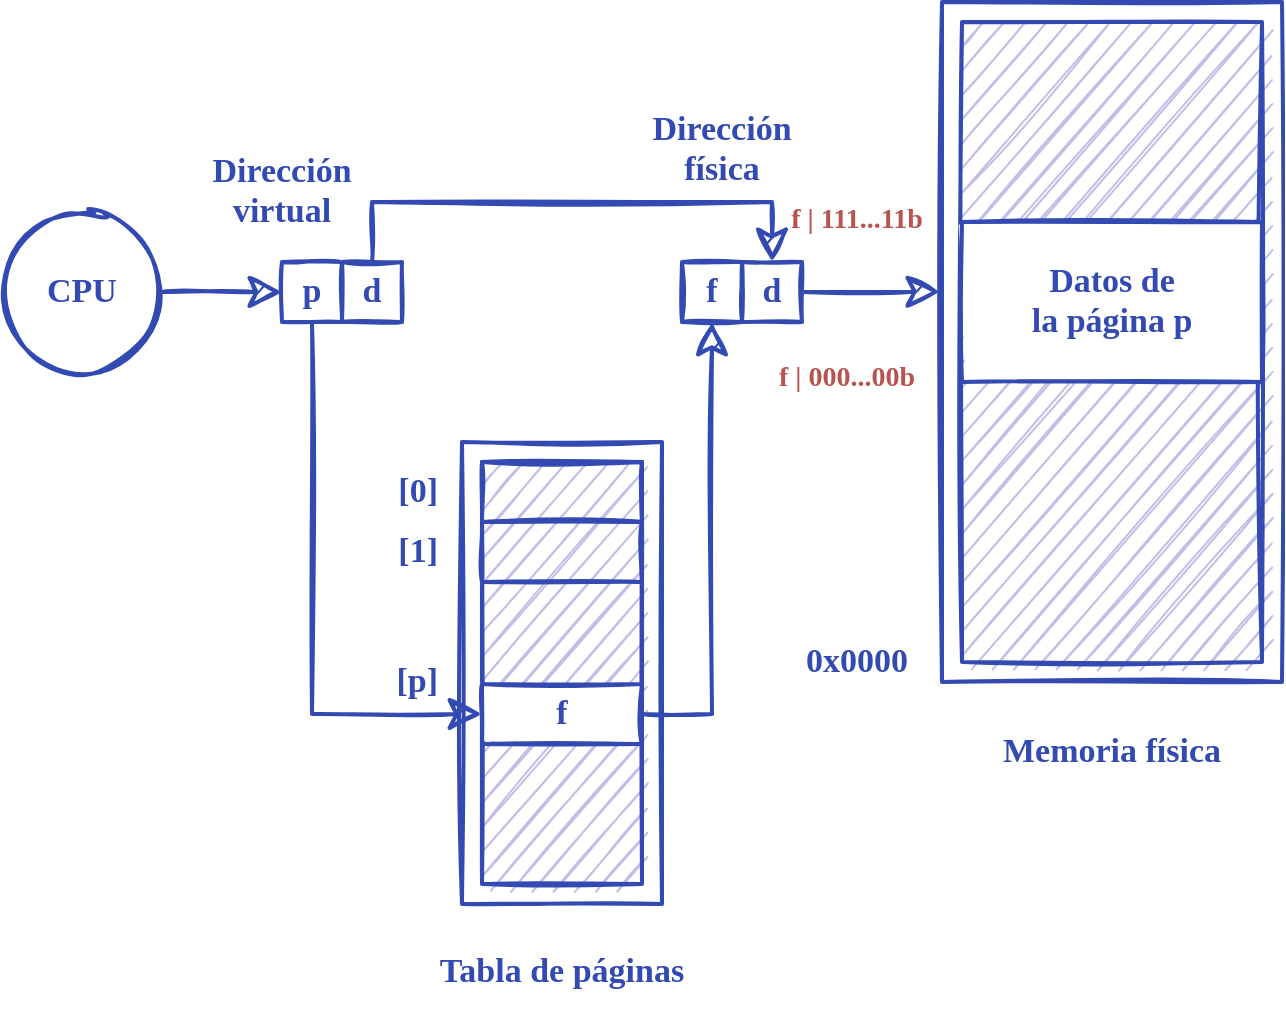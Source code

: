<mxfile version="15.1.4" type="google"><diagram id="akEowiJKr_ScigKzrRVM" name="Page-1"><mxGraphModel dx="1189" dy="1152" grid="1" gridSize="10" guides="1" tooltips="1" connect="1" arrows="1" fold="1" page="1" pageScale="1" pageWidth="689" pageHeight="517" math="0" shadow="0"><root><mxCell id="0"/><mxCell id="1" parent="0"/><mxCell id="x2d5_n1oX765ovMaB82s-8" value="" style="rounded=0;shadow=0;sketch=1;strokeWidth=2;fillColor=none;fontFamily=Ink Free;fontSize=17;spacing=20;strokeColor=#324AB2;fontColor=#324AB2;fontSource=https%3A%2F%2Full-esit-sistemas-operativos.github.io%2Fssoo-apuntes%2Ffonts%2FInkFree.woff;fontStyle=1;spacingBottom=5;" parent="1" vertex="1"><mxGeometry x="510" y="10" width="170" height="340" as="geometry"/></mxCell><mxCell id="hYTG4YRdWN2r9UVZN7M6-2" value="" style="rounded=0;shadow=0;sketch=1;strokeWidth=2;fontFamily=Ink Free;fontSize=17;spacing=20;strokeColor=#324AB2;fontColor=#324AB2;fillColor=#C2BEE6;fontSource=https%3A%2F%2Full-esit-sistemas-operativos.github.io%2Fssoo-apuntes%2Ffonts%2FInkFree.woff;fontStyle=1;spacingBottom=5;" parent="1" vertex="1"><mxGeometry x="520" y="20" width="150" height="320" as="geometry"/></mxCell><mxCell id="x2d5_n1oX765ovMaB82s-4" value="Datos de&#10;la página p" style="rounded=0;shadow=0;sketch=1;strokeWidth=2;fontFamily=Ink Free;fontSize=17;spacing=20;fontSource=https%3A%2F%2Full-esit-sistemas-operativos.github.io%2Fssoo-apuntes%2Ffonts%2FInkFree.woff;strokeColor=#324AB2;fontColor=#324AB2;fontStyle=1;spacingBottom=5;" parent="1" vertex="1"><mxGeometry x="520" y="120" width="150" height="80" as="geometry"/></mxCell><mxCell id="x2d5_n1oX765ovMaB82s-49" value="0x0000" style="text;strokeColor=none;fillColor=none;align=right;verticalAlign=middle;rounded=0;shadow=0;sketch=1;fontFamily=Ink Free;fontSize=17;fontStyle=1;spacingRight=10;fontColor=#324AB2;fontSource=https%3A%2F%2Full-esit-sistemas-operativos.github.io%2Fssoo-apuntes%2Ffonts%2FInkFree.woff;spacingBottom=5;" parent="1" vertex="1"><mxGeometry x="430" y="330" width="75" height="20" as="geometry"/></mxCell><mxCell id="ARTtukuI7wzkcj6tf7kY-8" value="Memoria física" style="text;align=center;verticalAlign=middle;rounded=0;shadow=0;sketch=1;fontFamily=Ink Free;fontSize=17;fontStyle=1;flipV=0;flipH=1;fontSource=https%3A%2F%2Full-esit-sistemas-operativos.github.io%2Fssoo-apuntes%2Ffonts%2FInkFree.woff;spacingBottom=5;fontColor=#324AB2;" parent="1" vertex="1"><mxGeometry x="520" y="360" width="150" height="50" as="geometry"/></mxCell><mxCell id="ARTtukuI7wzkcj6tf7kY-9" value="" style="rounded=0;shadow=0;sketch=1;strokeWidth=2;fillColor=none;fontFamily=Ink Free;fontSize=17;spacing=20;strokeColor=#324AB2;fontColor=#324AB2;fontSource=https%3A%2F%2Full-esit-sistemas-operativos.github.io%2Fssoo-apuntes%2Ffonts%2FInkFree.woff;fontStyle=1;spacingBottom=5;" parent="1" vertex="1"><mxGeometry x="270" y="230" width="100" height="231" as="geometry"/></mxCell><mxCell id="ARTtukuI7wzkcj6tf7kY-11" value="" style="rounded=0;shadow=0;sketch=1;strokeWidth=2;fontFamily=Ink Free;fontSize=17;spacing=20;strokeColor=#324AB2;fontColor=#324AB2;fillColor=#C2BEE6;fontSource=https%3A%2F%2Full-esit-sistemas-operativos.github.io%2Fssoo-apuntes%2Ffonts%2FInkFree.woff;fontStyle=1;spacingBottom=5;" parent="1" vertex="1"><mxGeometry x="280" y="240" width="80" height="211" as="geometry"/></mxCell><mxCell id="ARTtukuI7wzkcj6tf7kY-12" value="f" style="rounded=0;shadow=0;sketch=1;strokeWidth=2;fontFamily=Ink Free;fontSize=17;spacing=20;fontSource=https%3A%2F%2Full-esit-sistemas-operativos.github.io%2Fssoo-apuntes%2Ffonts%2FInkFree.woff;strokeColor=#324AB2;fontColor=#324AB2;fontStyle=1;spacingBottom=5;" parent="1" vertex="1"><mxGeometry x="280" y="351" width="80" height="30" as="geometry"/></mxCell><mxCell id="ARTtukuI7wzkcj6tf7kY-15" value="Tabla de páginas" style="text;align=center;verticalAlign=middle;rounded=0;shadow=0;sketch=1;fontFamily=Ink Free;fontSize=17;fontStyle=1;flipV=0;flipH=1;fontSource=https%3A%2F%2Full-esit-sistemas-operativos.github.io%2Fssoo-apuntes%2Ffonts%2FInkFree.woff;spacingBottom=5;fontColor=#324AB2;" parent="1" vertex="1"><mxGeometry x="240" y="470" width="160" height="50" as="geometry"/></mxCell><mxCell id="5JaIpA1WPGyp3wqkiOhX-1" value="" style="endArrow=classic;strokeWidth=2;fontFamily=Ink Free;fontSize=17;sketch=1;endSize=12;rounded=0;endFill=1;startSize=12;startArrow=none;startFill=0;strokeColor=#324AB2;fontColor=#324AB2;fontSource=https%3A%2F%2Full-esit-sistemas-operativos.github.io%2Fssoo-apuntes%2Ffonts%2FInkFree.woff;fontStyle=1;spacingBottom=5;exitX=0.5;exitY=0;exitDx=0;exitDy=0;entryX=0.5;entryY=0;entryDx=0;entryDy=0;" edge="1" parent="1" source="5JaIpA1WPGyp3wqkiOhX-10" target="ARTtukuI7wzkcj6tf7kY-7"><mxGeometry width="50" height="50" relative="1" as="geometry"><mxPoint x="160" y="48" as="sourcePoint"/><mxPoint x="450" y="90" as="targetPoint"/><Array as="points"><mxPoint x="225" y="110"/><mxPoint x="425" y="110"/></Array></mxGeometry></mxCell><mxCell id="5JaIpA1WPGyp3wqkiOhX-5" value="f | 000...00b" style="text;align=center;verticalAlign=middle;rounded=0;shadow=0;sketch=1;fontFamily=Ink Free;fontSize=14;fontStyle=1;flipV=0;flipH=1;fontSource=https%3A%2F%2Full-esit-sistemas-operativos.github.io%2Fssoo-apuntes%2Ffonts%2FInkFree.woff;spacingBottom=5;fontColor=#B85450;" vertex="1" parent="1"><mxGeometry x="420" y="188" width="85" height="21" as="geometry"/></mxCell><mxCell id="5JaIpA1WPGyp3wqkiOhX-6" value="" style="endArrow=classic;strokeWidth=2;fontFamily=Ink Free;fontSize=17;sketch=1;endSize=12;rounded=0;endFill=1;startSize=12;startArrow=none;startFill=0;strokeColor=#324AB2;fontColor=#324AB2;fontSource=https%3A%2F%2Full-esit-sistemas-operativos.github.io%2Fssoo-apuntes%2Ffonts%2FInkFree.woff;fontStyle=1;spacingBottom=5;exitX=1;exitY=0.5;exitDx=0;exitDy=0;entryX=-0.006;entryY=0.426;entryDx=0;entryDy=0;entryPerimeter=0;" edge="1" parent="1" source="ARTtukuI7wzkcj6tf7kY-7" target="x2d5_n1oX765ovMaB82s-8"><mxGeometry width="50" height="50" relative="1" as="geometry"><mxPoint x="130" y="109" as="sourcePoint"/><mxPoint x="506" y="161" as="targetPoint"/></mxGeometry></mxCell><mxCell id="5JaIpA1WPGyp3wqkiOhX-9" value="p" style="rounded=0;shadow=0;sketch=1;strokeWidth=2;fontFamily=Ink Free;fontSize=17;spacing=20;fontSource=https%3A%2F%2Full-esit-sistemas-operativos.github.io%2Fssoo-apuntes%2Ffonts%2FInkFree.woff;strokeColor=#324AB2;fontColor=#324AB2;fontStyle=1;spacingBottom=5;" vertex="1" parent="1"><mxGeometry x="180" y="140" width="30" height="30" as="geometry"/></mxCell><mxCell id="5JaIpA1WPGyp3wqkiOhX-10" value="d" style="rounded=0;shadow=0;sketch=1;strokeWidth=2;fontFamily=Ink Free;fontSize=17;spacing=20;fontSource=https%3A%2F%2Full-esit-sistemas-operativos.github.io%2Fssoo-apuntes%2Ffonts%2FInkFree.woff;strokeColor=#324AB2;fontColor=#324AB2;fontStyle=1;spacingBottom=5;" vertex="1" parent="1"><mxGeometry x="210" y="140" width="30" height="30" as="geometry"/></mxCell><mxCell id="ARTtukuI7wzkcj6tf7kY-7" value="d" style="rounded=0;shadow=0;sketch=1;strokeWidth=2;fontFamily=Ink Free;fontSize=17;spacing=20;fontSource=https%3A%2F%2Full-esit-sistemas-operativos.github.io%2Fssoo-apuntes%2Ffonts%2FInkFree.woff;strokeColor=#324AB2;fontColor=#324AB2;fontStyle=1;spacingBottom=5;" parent="1" vertex="1"><mxGeometry x="410" y="140" width="30" height="30" as="geometry"/></mxCell><mxCell id="5JaIpA1WPGyp3wqkiOhX-2" value="f" style="rounded=0;shadow=0;sketch=1;strokeWidth=2;fontFamily=Ink Free;fontSize=17;spacing=20;fontSource=https%3A%2F%2Full-esit-sistemas-operativos.github.io%2Fssoo-apuntes%2Ffonts%2FInkFree.woff;strokeColor=#324AB2;fontColor=#324AB2;fontStyle=1;spacingBottom=5;" vertex="1" parent="1"><mxGeometry x="380" y="140" width="30" height="30" as="geometry"/></mxCell><mxCell id="5JaIpA1WPGyp3wqkiOhX-3" value="f | 111...11b" style="text;align=center;verticalAlign=middle;rounded=0;shadow=0;sketch=1;fontFamily=Ink Free;fontSize=14;fontStyle=1;flipV=0;flipH=1;fontSource=https%3A%2F%2Full-esit-sistemas-operativos.github.io%2Fssoo-apuntes%2Ffonts%2FInkFree.woff;spacingBottom=5;fontColor=#B85450;" vertex="1" parent="1"><mxGeometry x="430" y="109" width="75" height="21" as="geometry"/></mxCell><mxCell id="5JaIpA1WPGyp3wqkiOhX-13" value="" style="rounded=0;shadow=0;sketch=1;strokeWidth=2;fontFamily=Ink Free;fontSize=17;spacing=20;fontSource=https%3A%2F%2Full-esit-sistemas-operativos.github.io%2Fssoo-apuntes%2Ffonts%2FInkFree.woff;strokeColor=#324AB2;fontColor=#324AB2;fontStyle=1;spacingBottom=5;fillColor=none;" vertex="1" parent="1"><mxGeometry x="280" y="240" width="80" height="30" as="geometry"/></mxCell><mxCell id="5JaIpA1WPGyp3wqkiOhX-14" value="" style="rounded=0;shadow=0;sketch=1;strokeWidth=2;fontFamily=Ink Free;fontSize=17;spacing=20;fontSource=https%3A%2F%2Full-esit-sistemas-operativos.github.io%2Fssoo-apuntes%2Ffonts%2FInkFree.woff;strokeColor=#324AB2;fontColor=#324AB2;fontStyle=1;spacingBottom=5;fillColor=none;" vertex="1" parent="1"><mxGeometry x="280" y="270" width="80" height="30" as="geometry"/></mxCell><mxCell id="5JaIpA1WPGyp3wqkiOhX-15" value="[0]" style="text;strokeColor=none;fillColor=none;align=right;verticalAlign=middle;rounded=0;shadow=0;sketch=1;fontFamily=Ink Free;fontSize=17;fontStyle=1;spacingRight=10;fontColor=#324AB2;fontSource=https%3A%2F%2Full-esit-sistemas-operativos.github.io%2Fssoo-apuntes%2Ffonts%2FInkFree.woff;spacingBottom=5;" vertex="1" parent="1"><mxGeometry x="220" y="245" width="50" height="20" as="geometry"/></mxCell><mxCell id="5JaIpA1WPGyp3wqkiOhX-16" value="[1]" style="text;strokeColor=none;fillColor=none;align=right;verticalAlign=middle;rounded=0;shadow=0;sketch=1;fontFamily=Ink Free;fontSize=17;fontStyle=1;spacingRight=10;fontColor=#324AB2;fontSource=https%3A%2F%2Full-esit-sistemas-operativos.github.io%2Fssoo-apuntes%2Ffonts%2FInkFree.woff;spacingBottom=5;" vertex="1" parent="1"><mxGeometry x="220" y="275" width="50" height="20" as="geometry"/></mxCell><mxCell id="5JaIpA1WPGyp3wqkiOhX-17" value="[p]" style="text;strokeColor=none;fillColor=none;align=right;verticalAlign=middle;rounded=0;shadow=0;sketch=1;fontFamily=Ink Free;fontSize=17;fontStyle=1;spacingRight=10;fontColor=#324AB2;fontSource=https%3A%2F%2Full-esit-sistemas-operativos.github.io%2Fssoo-apuntes%2Ffonts%2FInkFree.woff;spacingBottom=5;" vertex="1" parent="1"><mxGeometry x="220" y="340" width="50" height="20" as="geometry"/></mxCell><mxCell id="5JaIpA1WPGyp3wqkiOhX-19" value="" style="endArrow=classic;strokeWidth=2;fontFamily=Ink Free;fontSize=17;sketch=1;endSize=12;rounded=0;endFill=1;startSize=12;startArrow=none;startFill=0;strokeColor=#324AB2;fontColor=#324AB2;fontSource=https%3A%2F%2Full-esit-sistemas-operativos.github.io%2Fssoo-apuntes%2Ffonts%2FInkFree.woff;fontStyle=1;spacingBottom=5;exitX=0.5;exitY=1;exitDx=0;exitDy=0;entryX=0;entryY=0.5;entryDx=0;entryDy=0;" edge="1" parent="1" source="5JaIpA1WPGyp3wqkiOhX-9" target="ARTtukuI7wzkcj6tf7kY-12"><mxGeometry width="50" height="50" relative="1" as="geometry"><mxPoint x="235" y="150" as="sourcePoint"/><mxPoint x="435" y="150" as="targetPoint"/><Array as="points"><mxPoint x="195" y="366"/></Array></mxGeometry></mxCell><mxCell id="5JaIpA1WPGyp3wqkiOhX-20" value="" style="endArrow=classic;strokeWidth=2;fontFamily=Ink Free;fontSize=17;sketch=1;endSize=12;rounded=0;endFill=1;startSize=12;startArrow=none;startFill=0;strokeColor=#324AB2;fontColor=#324AB2;fontSource=https%3A%2F%2Full-esit-sistemas-operativos.github.io%2Fssoo-apuntes%2Ffonts%2FInkFree.woff;fontStyle=1;spacingBottom=5;exitX=1;exitY=0.5;exitDx=0;exitDy=0;entryX=0.5;entryY=1;entryDx=0;entryDy=0;" edge="1" parent="1" source="ARTtukuI7wzkcj6tf7kY-12" target="5JaIpA1WPGyp3wqkiOhX-2"><mxGeometry width="50" height="50" relative="1" as="geometry"><mxPoint x="205" y="180" as="sourcePoint"/><mxPoint x="290" y="379.976" as="targetPoint"/><Array as="points"><mxPoint x="395" y="366"/></Array></mxGeometry></mxCell><mxCell id="5JaIpA1WPGyp3wqkiOhX-23" style="edgeStyle=orthogonalEdgeStyle;rounded=0;orthogonalLoop=1;jettySize=auto;html=1;entryX=0;entryY=0.5;entryDx=0;entryDy=0;fontSize=17;fontColor=#324AB2;startArrow=none;startFill=0;fontFamily=Ink Free;fontSource=https%3A%2F%2Full-esit-sistemas-operativos.github.io%2Fssoo-apuntes%2Ffonts%2FInkFree.woff;fontStyle=1;strokeColor=#324AB2;strokeWidth=2;spacingBottom=5;endFill=1;endSize=12;startSize=12;sketch=1;" edge="1" parent="1" source="5JaIpA1WPGyp3wqkiOhX-21" target="5JaIpA1WPGyp3wqkiOhX-9"><mxGeometry relative="1" as="geometry"/></mxCell><mxCell id="5JaIpA1WPGyp3wqkiOhX-21" value="CPU" style="ellipse;aspect=fixed;rounded=0;shadow=0;fontFamily=Ink Free;fontSize=17;strokeWidth=2;fillColor=none;spacing=20;sketch=1;align=center;strokeColor=#324ab2;fontColor=#324ab2;spacingBottom=5;fontStyle=1" vertex="1" parent="1"><mxGeometry x="40" y="115" width="80" height="80" as="geometry"/></mxCell><mxCell id="5JaIpA1WPGyp3wqkiOhX-24" value="Dirección&#10;virtual" style="text;align=center;verticalAlign=middle;rounded=0;shadow=0;sketch=1;fontFamily=Ink Free;fontSize=17;fontStyle=1;flipV=0;flipH=1;fontSource=https%3A%2F%2Full-esit-sistemas-operativos.github.io%2Fssoo-apuntes%2Ffonts%2FInkFree.woff;spacingBottom=5;fontColor=#324AB2;" vertex="1" parent="1"><mxGeometry x="140" y="80" width="80" height="50" as="geometry"/></mxCell><mxCell id="5JaIpA1WPGyp3wqkiOhX-25" value="Dirección&#10;física" style="text;align=center;verticalAlign=middle;rounded=0;shadow=0;sketch=1;fontFamily=Ink Free;fontSize=17;fontStyle=1;flipV=0;flipH=1;fontSource=https%3A%2F%2Full-esit-sistemas-operativos.github.io%2Fssoo-apuntes%2Ffonts%2FInkFree.woff;spacingBottom=5;fontColor=#324AB2;" vertex="1" parent="1"><mxGeometry x="360" y="59" width="80" height="50" as="geometry"/></mxCell></root></mxGraphModel></diagram></mxfile>